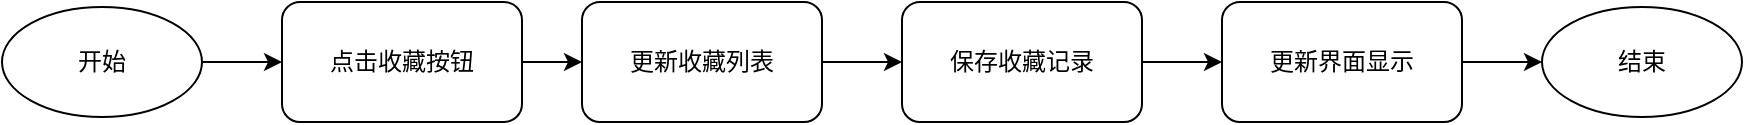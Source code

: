 <mxfile version="24.7.7">
  <diagram id="6a731a19-8d31-9384-78a2-239565b7b9f0" name="Page-1">
    <mxGraphModel dx="1242" dy="567" grid="1" gridSize="10" guides="1" tooltips="1" connect="1" arrows="1" fold="1" page="1" pageScale="1" pageWidth="1169" pageHeight="827" background="none" math="0" shadow="0">
      <root>
        <mxCell id="0" />
        <mxCell id="1" parent="0" />
        <mxCell id="gPb-BiH2an_WhJW1ZFwf-55" style="edgeStyle=orthogonalEdgeStyle;rounded=0;orthogonalLoop=1;jettySize=auto;html=1;exitX=1;exitY=0.5;exitDx=0;exitDy=0;entryX=0;entryY=0.5;entryDx=0;entryDy=0;" edge="1" parent="1" source="gPb-BiH2an_WhJW1ZFwf-56" target="gPb-BiH2an_WhJW1ZFwf-58">
          <mxGeometry relative="1" as="geometry" />
        </mxCell>
        <mxCell id="gPb-BiH2an_WhJW1ZFwf-56" value="点击收藏按钮" style="rounded=1;whiteSpace=wrap;html=1;" vertex="1" parent="1">
          <mxGeometry x="160" y="130" width="120" height="60" as="geometry" />
        </mxCell>
        <mxCell id="gPb-BiH2an_WhJW1ZFwf-57" style="edgeStyle=orthogonalEdgeStyle;rounded=0;orthogonalLoop=1;jettySize=auto;html=1;exitX=1;exitY=0.5;exitDx=0;exitDy=0;entryX=0;entryY=0.5;entryDx=0;entryDy=0;" edge="1" parent="1" source="gPb-BiH2an_WhJW1ZFwf-58" target="gPb-BiH2an_WhJW1ZFwf-60">
          <mxGeometry relative="1" as="geometry" />
        </mxCell>
        <mxCell id="gPb-BiH2an_WhJW1ZFwf-58" value="更新收藏列表" style="rounded=1;whiteSpace=wrap;html=1;" vertex="1" parent="1">
          <mxGeometry x="310" y="130" width="120" height="60" as="geometry" />
        </mxCell>
        <mxCell id="gPb-BiH2an_WhJW1ZFwf-59" style="edgeStyle=orthogonalEdgeStyle;rounded=0;orthogonalLoop=1;jettySize=auto;html=1;exitX=1;exitY=0.5;exitDx=0;exitDy=0;entryX=0;entryY=0.5;entryDx=0;entryDy=0;" edge="1" parent="1" source="gPb-BiH2an_WhJW1ZFwf-60" target="gPb-BiH2an_WhJW1ZFwf-62">
          <mxGeometry relative="1" as="geometry" />
        </mxCell>
        <mxCell id="gPb-BiH2an_WhJW1ZFwf-60" value="保存收藏记录" style="rounded=1;whiteSpace=wrap;html=1;" vertex="1" parent="1">
          <mxGeometry x="470" y="130" width="120" height="60" as="geometry" />
        </mxCell>
        <mxCell id="gPb-BiH2an_WhJW1ZFwf-61" style="edgeStyle=orthogonalEdgeStyle;rounded=0;orthogonalLoop=1;jettySize=auto;html=1;exitX=1;exitY=0.5;exitDx=0;exitDy=0;entryX=0;entryY=0.5;entryDx=0;entryDy=0;" edge="1" parent="1" source="gPb-BiH2an_WhJW1ZFwf-62" target="gPb-BiH2an_WhJW1ZFwf-65">
          <mxGeometry relative="1" as="geometry" />
        </mxCell>
        <mxCell id="gPb-BiH2an_WhJW1ZFwf-62" value="更新界面显示" style="rounded=1;whiteSpace=wrap;html=1;" vertex="1" parent="1">
          <mxGeometry x="630" y="130" width="120" height="60" as="geometry" />
        </mxCell>
        <mxCell id="gPb-BiH2an_WhJW1ZFwf-63" style="edgeStyle=orthogonalEdgeStyle;rounded=0;orthogonalLoop=1;jettySize=auto;html=1;exitX=1;exitY=0.5;exitDx=0;exitDy=0;entryX=0;entryY=0.5;entryDx=0;entryDy=0;" edge="1" parent="1" source="gPb-BiH2an_WhJW1ZFwf-64" target="gPb-BiH2an_WhJW1ZFwf-56">
          <mxGeometry relative="1" as="geometry" />
        </mxCell>
        <mxCell id="gPb-BiH2an_WhJW1ZFwf-64" value="开始" style="ellipse;whiteSpace=wrap;html=1;" vertex="1" parent="1">
          <mxGeometry x="20" y="132.5" width="100" height="55" as="geometry" />
        </mxCell>
        <mxCell id="gPb-BiH2an_WhJW1ZFwf-65" value="结束" style="ellipse;whiteSpace=wrap;html=1;" vertex="1" parent="1">
          <mxGeometry x="790" y="132.5" width="100" height="55" as="geometry" />
        </mxCell>
      </root>
    </mxGraphModel>
  </diagram>
</mxfile>
